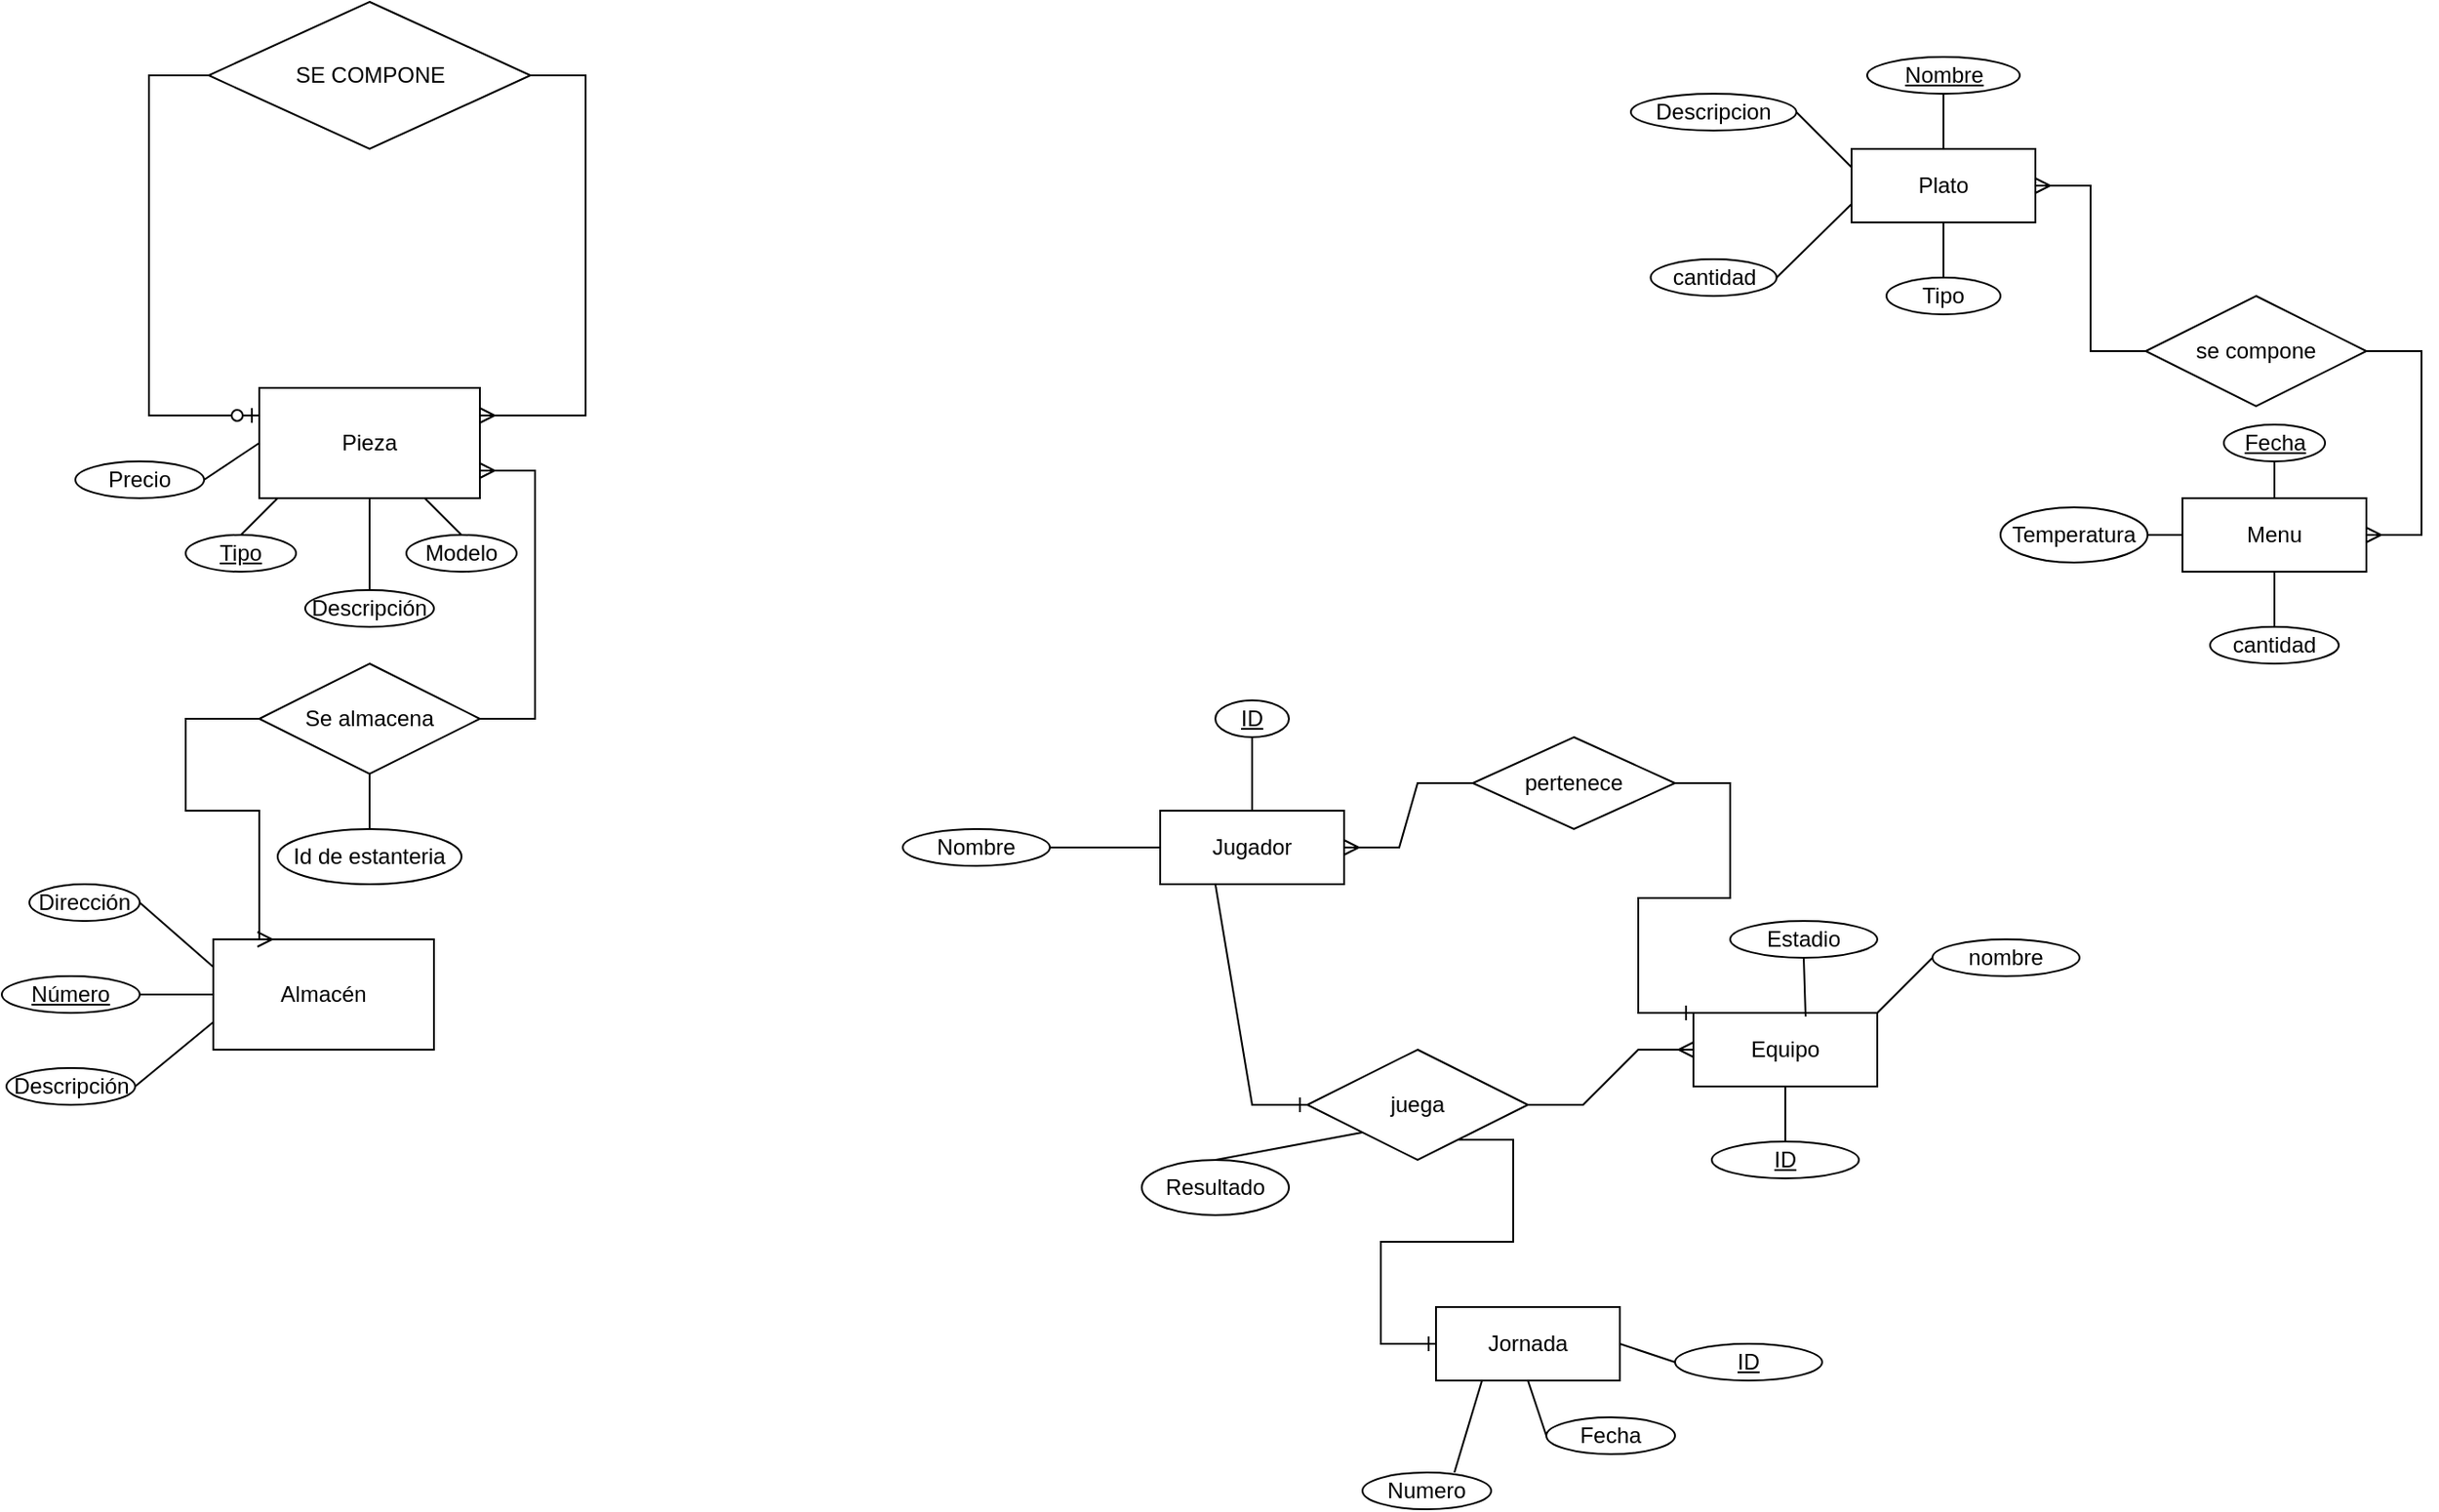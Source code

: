 <mxfile version="16.5.2" type="device"><diagram id="lG5pP6LHf4_9J3odOo0D" name="Page-1"><mxGraphModel dx="1422" dy="1931" grid="1" gridSize="10" guides="1" tooltips="1" connect="1" arrows="1" fold="1" page="1" pageScale="1" pageWidth="827" pageHeight="1169" math="0" shadow="0"><root><mxCell id="0"/><mxCell id="1" parent="0"/><mxCell id="CVKsc3IkQWAMqix2Eaix-1" value="Pieza" style="rounded=0;whiteSpace=wrap;html=1;" parent="1" vertex="1"><mxGeometry x="170" y="40" width="120" height="60" as="geometry"/></mxCell><mxCell id="CVKsc3IkQWAMqix2Eaix-2" value="&lt;u&gt;Tipo&lt;/u&gt;" style="ellipse;whiteSpace=wrap;html=1;" parent="1" vertex="1"><mxGeometry x="130" y="120" width="60" height="20" as="geometry"/></mxCell><mxCell id="CVKsc3IkQWAMqix2Eaix-3" value="Modelo" style="ellipse;whiteSpace=wrap;html=1;" parent="1" vertex="1"><mxGeometry x="250" y="120" width="60" height="20" as="geometry"/></mxCell><mxCell id="CVKsc3IkQWAMqix2Eaix-4" value="" style="endArrow=none;html=1;rounded=0;" parent="1" edge="1"><mxGeometry width="50" height="50" relative="1" as="geometry"><mxPoint x="160" y="120" as="sourcePoint"/><mxPoint x="180" y="100" as="targetPoint"/></mxGeometry></mxCell><mxCell id="CVKsc3IkQWAMqix2Eaix-5" value="" style="endArrow=none;html=1;rounded=0;exitX=0.5;exitY=0;exitDx=0;exitDy=0;" parent="1" source="CVKsc3IkQWAMqix2Eaix-3" target="CVKsc3IkQWAMqix2Eaix-1" edge="1"><mxGeometry width="50" height="50" relative="1" as="geometry"><mxPoint x="200" y="150" as="sourcePoint"/><mxPoint x="250" y="100" as="targetPoint"/></mxGeometry></mxCell><mxCell id="CVKsc3IkQWAMqix2Eaix-6" value="Descripción" style="ellipse;whiteSpace=wrap;html=1;" parent="1" vertex="1"><mxGeometry x="195" y="150" width="70" height="20" as="geometry"/></mxCell><mxCell id="CVKsc3IkQWAMqix2Eaix-7" value="" style="endArrow=none;html=1;rounded=0;entryX=0.5;entryY=1;entryDx=0;entryDy=0;exitX=0.5;exitY=0;exitDx=0;exitDy=0;" parent="1" source="CVKsc3IkQWAMqix2Eaix-6" target="CVKsc3IkQWAMqix2Eaix-1" edge="1"><mxGeometry width="50" height="50" relative="1" as="geometry"><mxPoint x="200" y="150" as="sourcePoint"/><mxPoint x="250" y="100" as="targetPoint"/></mxGeometry></mxCell><mxCell id="CVKsc3IkQWAMqix2Eaix-8" style="edgeStyle=orthogonalEdgeStyle;rounded=0;orthogonalLoop=1;jettySize=auto;html=1;exitX=0.5;exitY=1;exitDx=0;exitDy=0;" parent="1" source="CVKsc3IkQWAMqix2Eaix-3" target="CVKsc3IkQWAMqix2Eaix-3" edge="1"><mxGeometry relative="1" as="geometry"/></mxCell><mxCell id="CVKsc3IkQWAMqix2Eaix-9" value="Precio" style="ellipse;whiteSpace=wrap;html=1;" parent="1" vertex="1"><mxGeometry x="70" y="80" width="70" height="20" as="geometry"/></mxCell><mxCell id="CVKsc3IkQWAMqix2Eaix-10" value="" style="endArrow=none;html=1;rounded=0;entryX=0;entryY=0.5;entryDx=0;entryDy=0;exitX=1;exitY=0.5;exitDx=0;exitDy=0;" parent="1" source="CVKsc3IkQWAMqix2Eaix-9" target="CVKsc3IkQWAMqix2Eaix-1" edge="1"><mxGeometry width="50" height="50" relative="1" as="geometry"><mxPoint x="60" y="150" as="sourcePoint"/><mxPoint x="110" y="100" as="targetPoint"/></mxGeometry></mxCell><mxCell id="CVKsc3IkQWAMqix2Eaix-11" value="SE COMPONE" style="rhombus;whiteSpace=wrap;html=1;" parent="1" vertex="1"><mxGeometry x="142.5" y="-170" width="175" height="80" as="geometry"/></mxCell><mxCell id="CVKsc3IkQWAMqix2Eaix-12" value="" style="edgeStyle=entityRelationEdgeStyle;fontSize=12;html=1;endArrow=ERmany;rounded=0;entryX=1;entryY=0.25;entryDx=0;entryDy=0;" parent="1" source="CVKsc3IkQWAMqix2Eaix-11" target="CVKsc3IkQWAMqix2Eaix-1" edge="1"><mxGeometry width="100" height="100" relative="1" as="geometry"><mxPoint x="300" y="-70" as="sourcePoint"/><mxPoint x="320" y="49" as="targetPoint"/></mxGeometry></mxCell><mxCell id="CVKsc3IkQWAMqix2Eaix-13" value="" style="edgeStyle=orthogonalEdgeStyle;fontSize=12;html=1;endArrow=ERzeroToOne;endFill=1;rounded=0;entryX=0;entryY=0.25;entryDx=0;entryDy=0;exitX=0;exitY=0.5;exitDx=0;exitDy=0;" parent="1" source="CVKsc3IkQWAMqix2Eaix-11" target="CVKsc3IkQWAMqix2Eaix-1" edge="1"><mxGeometry width="100" height="100" relative="1" as="geometry"><mxPoint x="110" y="-70" as="sourcePoint"/><mxPoint x="130" y="10" as="targetPoint"/><Array as="points"><mxPoint x="110" y="-130"/><mxPoint x="110" y="55"/></Array></mxGeometry></mxCell><mxCell id="CVKsc3IkQWAMqix2Eaix-14" value="Almacén" style="rounded=0;whiteSpace=wrap;html=1;" parent="1" vertex="1"><mxGeometry x="145" y="340" width="120" height="60" as="geometry"/></mxCell><mxCell id="CVKsc3IkQWAMqix2Eaix-15" value="&lt;u&gt;Número&lt;/u&gt;" style="ellipse;whiteSpace=wrap;html=1;" parent="1" vertex="1"><mxGeometry x="30" y="360" width="75" height="20" as="geometry"/></mxCell><mxCell id="CVKsc3IkQWAMqix2Eaix-16" value="" style="endArrow=none;html=1;rounded=0;entryX=1;entryY=0.5;entryDx=0;entryDy=0;exitX=0;exitY=0.5;exitDx=0;exitDy=0;" parent="1" source="CVKsc3IkQWAMqix2Eaix-14" target="CVKsc3IkQWAMqix2Eaix-15" edge="1"><mxGeometry relative="1" as="geometry"><mxPoint x="130" y="390" as="sourcePoint"/><mxPoint x="290" y="390" as="targetPoint"/></mxGeometry></mxCell><mxCell id="CVKsc3IkQWAMqix2Eaix-17" value="Descripción" style="ellipse;whiteSpace=wrap;html=1;" parent="1" vertex="1"><mxGeometry x="32.5" y="410" width="70" height="20" as="geometry"/></mxCell><mxCell id="CVKsc3IkQWAMqix2Eaix-18" value="" style="endArrow=none;html=1;rounded=0;entryX=1;entryY=0.5;entryDx=0;entryDy=0;exitX=0;exitY=0.75;exitDx=0;exitDy=0;" parent="1" source="CVKsc3IkQWAMqix2Eaix-14" target="CVKsc3IkQWAMqix2Eaix-17" edge="1"><mxGeometry width="50" height="50" relative="1" as="geometry"><mxPoint x="240" y="160" as="sourcePoint"/><mxPoint x="240" y="110" as="targetPoint"/></mxGeometry></mxCell><mxCell id="CVKsc3IkQWAMqix2Eaix-19" value="Dirección" style="ellipse;whiteSpace=wrap;html=1;" parent="1" vertex="1"><mxGeometry x="45" y="310" width="60" height="20" as="geometry"/></mxCell><mxCell id="CVKsc3IkQWAMqix2Eaix-20" value="" style="endArrow=none;html=1;rounded=0;entryX=1;entryY=0.5;entryDx=0;entryDy=0;exitX=0;exitY=0.25;exitDx=0;exitDy=0;" parent="1" source="CVKsc3IkQWAMqix2Eaix-14" target="CVKsc3IkQWAMqix2Eaix-19" edge="1"><mxGeometry width="50" height="50" relative="1" as="geometry"><mxPoint x="240" y="160" as="sourcePoint"/><mxPoint x="240" y="110" as="targetPoint"/></mxGeometry></mxCell><mxCell id="CVKsc3IkQWAMqix2Eaix-21" value="Se almacena" style="shape=rhombus;perimeter=rhombusPerimeter;whiteSpace=wrap;html=1;align=center;" parent="1" vertex="1"><mxGeometry x="170" y="190" width="120" height="60" as="geometry"/></mxCell><mxCell id="CVKsc3IkQWAMqix2Eaix-22" value="" style="edgeStyle=entityRelationEdgeStyle;fontSize=12;html=1;endArrow=ERmany;rounded=0;entryX=1;entryY=0.75;entryDx=0;entryDy=0;exitX=1;exitY=0.5;exitDx=0;exitDy=0;" parent="1" source="CVKsc3IkQWAMqix2Eaix-21" target="CVKsc3IkQWAMqix2Eaix-1" edge="1"><mxGeometry width="100" height="100" relative="1" as="geometry"><mxPoint x="330" y="380" as="sourcePoint"/><mxPoint x="430" y="280" as="targetPoint"/></mxGeometry></mxCell><mxCell id="CVKsc3IkQWAMqix2Eaix-23" value="Id de estanteria" style="ellipse;whiteSpace=wrap;html=1;align=center;" parent="1" vertex="1"><mxGeometry x="180" y="280" width="100" height="30" as="geometry"/></mxCell><mxCell id="CVKsc3IkQWAMqix2Eaix-24" value="" style="endArrow=none;html=1;rounded=0;exitX=0.5;exitY=1;exitDx=0;exitDy=0;entryX=0.5;entryY=0;entryDx=0;entryDy=0;" parent="1" source="CVKsc3IkQWAMqix2Eaix-21" target="CVKsc3IkQWAMqix2Eaix-23" edge="1"><mxGeometry relative="1" as="geometry"><mxPoint x="290" y="250" as="sourcePoint"/><mxPoint x="450" y="250" as="targetPoint"/></mxGeometry></mxCell><mxCell id="CVKsc3IkQWAMqix2Eaix-25" value="Jugador" style="whiteSpace=wrap;html=1;align=center;" parent="1" vertex="1"><mxGeometry x="660" y="270" width="100" height="40" as="geometry"/></mxCell><mxCell id="CVKsc3IkQWAMqix2Eaix-26" value="Equipo" style="rounded=0;whiteSpace=wrap;html=1;" parent="1" vertex="1"><mxGeometry x="950" y="380" width="100" height="40" as="geometry"/></mxCell><mxCell id="CVKsc3IkQWAMqix2Eaix-27" value="Jornada" style="whiteSpace=wrap;html=1;align=center;" parent="1" vertex="1"><mxGeometry x="810" y="540" width="100" height="40" as="geometry"/></mxCell><mxCell id="CVKsc3IkQWAMqix2Eaix-28" value="" style="endArrow=none;html=1;rounded=0;entryX=0.25;entryY=1;entryDx=0;entryDy=0;exitX=1;exitY=0.5;exitDx=0;exitDy=0;" parent="1" target="CVKsc3IkQWAMqix2Eaix-27" edge="1"><mxGeometry width="50" height="50" relative="1" as="geometry"><mxPoint x="820" y="630" as="sourcePoint"/><mxPoint x="830" y="690" as="targetPoint"/></mxGeometry></mxCell><mxCell id="CVKsc3IkQWAMqix2Eaix-29" value="Fecha" style="ellipse;whiteSpace=wrap;html=1;align=center;" parent="1" vertex="1"><mxGeometry x="870" y="600" width="70" height="20" as="geometry"/></mxCell><mxCell id="CVKsc3IkQWAMqix2Eaix-30" value="" style="endArrow=none;html=1;rounded=0;entryX=0.5;entryY=1;entryDx=0;entryDy=0;exitX=0;exitY=0.5;exitDx=0;exitDy=0;" parent="1" source="CVKsc3IkQWAMqix2Eaix-29" target="CVKsc3IkQWAMqix2Eaix-27" edge="1"><mxGeometry width="50" height="50" relative="1" as="geometry"><mxPoint x="810" y="800" as="sourcePoint"/><mxPoint x="860" y="750" as="targetPoint"/></mxGeometry></mxCell><mxCell id="CVKsc3IkQWAMqix2Eaix-31" value="juega" style="shape=rhombus;perimeter=rhombusPerimeter;whiteSpace=wrap;html=1;align=center;" parent="1" vertex="1"><mxGeometry x="740" y="400" width="120" height="60" as="geometry"/></mxCell><mxCell id="CVKsc3IkQWAMqix2Eaix-32" value="ID" style="ellipse;whiteSpace=wrap;html=1;align=center;fontStyle=4;" parent="1" vertex="1"><mxGeometry x="960" y="450" width="80" height="20" as="geometry"/></mxCell><mxCell id="CVKsc3IkQWAMqix2Eaix-33" value="" style="endArrow=none;html=1;rounded=0;entryX=0.5;entryY=1;entryDx=0;entryDy=0;exitX=0.5;exitY=0;exitDx=0;exitDy=0;" parent="1" source="CVKsc3IkQWAMqix2Eaix-32" target="CVKsc3IkQWAMqix2Eaix-26" edge="1"><mxGeometry relative="1" as="geometry"><mxPoint x="790" y="440" as="sourcePoint"/><mxPoint x="950" y="440" as="targetPoint"/></mxGeometry></mxCell><mxCell id="CVKsc3IkQWAMqix2Eaix-34" value="Estadio" style="ellipse;whiteSpace=wrap;html=1;align=center;" parent="1" vertex="1"><mxGeometry x="970" y="330" width="80" height="20" as="geometry"/></mxCell><mxCell id="CVKsc3IkQWAMqix2Eaix-35" value="" style="endArrow=none;html=1;rounded=0;entryX=0.61;entryY=0.05;entryDx=0;entryDy=0;entryPerimeter=0;exitX=0.5;exitY=1;exitDx=0;exitDy=0;" parent="1" source="CVKsc3IkQWAMqix2Eaix-34" target="CVKsc3IkQWAMqix2Eaix-26" edge="1"><mxGeometry relative="1" as="geometry"><mxPoint x="830" y="360" as="sourcePoint"/><mxPoint x="990" y="360" as="targetPoint"/></mxGeometry></mxCell><mxCell id="CVKsc3IkQWAMqix2Eaix-36" value="pertenece" style="shape=rhombus;perimeter=rhombusPerimeter;whiteSpace=wrap;html=1;align=center;" parent="1" vertex="1"><mxGeometry x="830" y="230" width="110" height="50" as="geometry"/></mxCell><mxCell id="CVKsc3IkQWAMqix2Eaix-37" value="" style="edgeStyle=entityRelationEdgeStyle;fontSize=12;html=1;endArrow=ERone;endFill=1;rounded=0;entryX=0;entryY=0;entryDx=0;entryDy=0;exitX=1;exitY=0.5;exitDx=0;exitDy=0;" parent="1" source="CVKsc3IkQWAMqix2Eaix-36" target="CVKsc3IkQWAMqix2Eaix-26" edge="1"><mxGeometry width="100" height="100" relative="1" as="geometry"><mxPoint x="720" y="500" as="sourcePoint"/><mxPoint x="820" y="400" as="targetPoint"/></mxGeometry></mxCell><mxCell id="CVKsc3IkQWAMqix2Eaix-38" value="" style="edgeStyle=entityRelationEdgeStyle;fontSize=12;html=1;endArrow=ERmany;rounded=0;entryX=1;entryY=0.5;entryDx=0;entryDy=0;exitX=0;exitY=0.5;exitDx=0;exitDy=0;" parent="1" source="CVKsc3IkQWAMqix2Eaix-36" target="CVKsc3IkQWAMqix2Eaix-25" edge="1"><mxGeometry width="100" height="100" relative="1" as="geometry"><mxPoint x="800" y="370" as="sourcePoint"/><mxPoint x="900" y="270" as="targetPoint"/></mxGeometry></mxCell><mxCell id="CVKsc3IkQWAMqix2Eaix-39" value="Nombre" style="ellipse;whiteSpace=wrap;html=1;align=center;" parent="1" vertex="1"><mxGeometry x="520" y="280" width="80" height="20" as="geometry"/></mxCell><mxCell id="CVKsc3IkQWAMqix2Eaix-40" value="" style="endArrow=none;html=1;rounded=0;entryX=0;entryY=0.5;entryDx=0;entryDy=0;exitX=1;exitY=0.5;exitDx=0;exitDy=0;" parent="1" source="CVKsc3IkQWAMqix2Eaix-39" target="CVKsc3IkQWAMqix2Eaix-25" edge="1"><mxGeometry relative="1" as="geometry"><mxPoint x="570" y="350" as="sourcePoint"/><mxPoint x="730" y="350" as="targetPoint"/></mxGeometry></mxCell><mxCell id="CVKsc3IkQWAMqix2Eaix-41" value="ID" style="ellipse;whiteSpace=wrap;html=1;align=center;fontStyle=4;" parent="1" vertex="1"><mxGeometry x="690" y="210" width="40" height="20" as="geometry"/></mxCell><mxCell id="CVKsc3IkQWAMqix2Eaix-42" value="" style="endArrow=none;html=1;rounded=0;entryX=0.5;entryY=0;entryDx=0;entryDy=0;exitX=0.5;exitY=1;exitDx=0;exitDy=0;" parent="1" source="CVKsc3IkQWAMqix2Eaix-41" target="CVKsc3IkQWAMqix2Eaix-25" edge="1"><mxGeometry relative="1" as="geometry"><mxPoint x="710" y="240" as="sourcePoint"/><mxPoint x="870" y="240" as="targetPoint"/></mxGeometry></mxCell><mxCell id="CVKsc3IkQWAMqix2Eaix-43" value="" style="edgeStyle=entityRelationEdgeStyle;fontSize=12;html=1;endArrow=ERmany;rounded=0;entryX=0;entryY=0.5;entryDx=0;entryDy=0;exitX=1;exitY=0.5;exitDx=0;exitDy=0;" parent="1" source="CVKsc3IkQWAMqix2Eaix-31" target="CVKsc3IkQWAMqix2Eaix-26" edge="1"><mxGeometry width="100" height="100" relative="1" as="geometry"><mxPoint x="1060" y="540" as="sourcePoint"/><mxPoint x="1160" y="440" as="targetPoint"/></mxGeometry></mxCell><mxCell id="CVKsc3IkQWAMqix2Eaix-44" value="" style="edgeStyle=entityRelationEdgeStyle;fontSize=12;html=1;endArrow=ERone;endFill=1;rounded=0;exitX=0.683;exitY=0.817;exitDx=0;exitDy=0;exitPerimeter=0;" parent="1" source="CVKsc3IkQWAMqix2Eaix-31" edge="1"><mxGeometry width="100" height="100" relative="1" as="geometry"><mxPoint x="810" y="460" as="sourcePoint"/><mxPoint x="810" y="560" as="targetPoint"/></mxGeometry></mxCell><mxCell id="CVKsc3IkQWAMqix2Eaix-45" value="Resultado" style="ellipse;whiteSpace=wrap;html=1;align=center;" parent="1" vertex="1"><mxGeometry x="650" y="460" width="80" height="30" as="geometry"/></mxCell><mxCell id="CVKsc3IkQWAMqix2Eaix-46" value="" style="endArrow=none;html=1;rounded=0;exitX=0;exitY=1;exitDx=0;exitDy=0;entryX=0.5;entryY=0;entryDx=0;entryDy=0;" parent="1" source="CVKsc3IkQWAMqix2Eaix-31" target="CVKsc3IkQWAMqix2Eaix-45" edge="1"><mxGeometry relative="1" as="geometry"><mxPoint x="1000" y="550" as="sourcePoint"/><mxPoint x="1160" y="550" as="targetPoint"/></mxGeometry></mxCell><mxCell id="CVKsc3IkQWAMqix2Eaix-47" value="Plato" style="whiteSpace=wrap;html=1;align=center;" parent="1" vertex="1"><mxGeometry x="1036" y="-90" width="100" height="40" as="geometry"/></mxCell><mxCell id="CVKsc3IkQWAMqix2Eaix-48" value="Menu" style="whiteSpace=wrap;html=1;align=center;" parent="1" vertex="1"><mxGeometry x="1216" y="100" width="100" height="40" as="geometry"/></mxCell><mxCell id="CVKsc3IkQWAMqix2Eaix-49" value="se compone" style="shape=rhombus;perimeter=rhombusPerimeter;whiteSpace=wrap;html=1;align=center;" parent="1" vertex="1"><mxGeometry x="1196" y="-10" width="120" height="60" as="geometry"/></mxCell><mxCell id="CVKsc3IkQWAMqix2Eaix-50" value="" style="edgeStyle=entityRelationEdgeStyle;fontSize=12;html=1;endArrow=ERmany;rounded=0;entryX=1;entryY=0.5;entryDx=0;entryDy=0;exitX=0;exitY=0.5;exitDx=0;exitDy=0;" parent="1" source="CVKsc3IkQWAMqix2Eaix-49" target="CVKsc3IkQWAMqix2Eaix-47" edge="1"><mxGeometry width="100" height="100" relative="1" as="geometry"><mxPoint x="1076" y="170" as="sourcePoint"/><mxPoint x="1176" y="70" as="targetPoint"/></mxGeometry></mxCell><mxCell id="CVKsc3IkQWAMqix2Eaix-51" value="" style="edgeStyle=entityRelationEdgeStyle;fontSize=12;html=1;endArrow=ERmany;rounded=0;entryX=1;entryY=0.5;entryDx=0;entryDy=0;exitX=1;exitY=0.5;exitDx=0;exitDy=0;" parent="1" source="CVKsc3IkQWAMqix2Eaix-49" target="CVKsc3IkQWAMqix2Eaix-48" edge="1"><mxGeometry width="100" height="100" relative="1" as="geometry"><mxPoint x="1096" y="260" as="sourcePoint"/><mxPoint x="1196" y="160" as="targetPoint"/></mxGeometry></mxCell><mxCell id="CVKsc3IkQWAMqix2Eaix-52" value="Nombre" style="ellipse;whiteSpace=wrap;html=1;align=center;fontStyle=4;" parent="1" vertex="1"><mxGeometry x="1044.5" y="-140" width="83" height="20" as="geometry"/></mxCell><mxCell id="CVKsc3IkQWAMqix2Eaix-53" value="" style="endArrow=none;html=1;rounded=0;exitX=0.5;exitY=1;exitDx=0;exitDy=0;entryX=0.5;entryY=0;entryDx=0;entryDy=0;" parent="1" source="CVKsc3IkQWAMqix2Eaix-52" target="CVKsc3IkQWAMqix2Eaix-47" edge="1"><mxGeometry relative="1" as="geometry"><mxPoint x="1096" y="-120" as="sourcePoint"/><mxPoint x="1256" y="-120" as="targetPoint"/></mxGeometry></mxCell><mxCell id="CVKsc3IkQWAMqix2Eaix-54" value="Descripcion" style="ellipse;whiteSpace=wrap;html=1;align=center;" parent="1" vertex="1"><mxGeometry x="916" y="-120" width="90" height="20" as="geometry"/></mxCell><mxCell id="CVKsc3IkQWAMqix2Eaix-55" value="" style="endArrow=none;html=1;rounded=0;exitX=1;exitY=0.5;exitDx=0;exitDy=0;entryX=0;entryY=0.25;entryDx=0;entryDy=0;" parent="1" source="CVKsc3IkQWAMqix2Eaix-54" target="CVKsc3IkQWAMqix2Eaix-47" edge="1"><mxGeometry relative="1" as="geometry"><mxPoint x="956" y="-10" as="sourcePoint"/><mxPoint x="1116" y="-10" as="targetPoint"/></mxGeometry></mxCell><mxCell id="CVKsc3IkQWAMqix2Eaix-56" value="Tipo" style="ellipse;whiteSpace=wrap;html=1;align=center;" parent="1" vertex="1"><mxGeometry x="1055" y="-20" width="62" height="20" as="geometry"/></mxCell><mxCell id="CVKsc3IkQWAMqix2Eaix-57" value="" style="endArrow=none;html=1;rounded=0;entryX=0.5;entryY=0;entryDx=0;entryDy=0;exitX=0.5;exitY=1;exitDx=0;exitDy=0;" parent="1" source="CVKsc3IkQWAMqix2Eaix-47" target="CVKsc3IkQWAMqix2Eaix-56" edge="1"><mxGeometry relative="1" as="geometry"><mxPoint x="926" y="-10" as="sourcePoint"/><mxPoint x="1086" y="-10" as="targetPoint"/></mxGeometry></mxCell><mxCell id="CVKsc3IkQWAMqix2Eaix-58" value="cantidad" style="ellipse;whiteSpace=wrap;html=1;align=center;" parent="1" vertex="1"><mxGeometry x="1231" y="170" width="70" height="20" as="geometry"/></mxCell><mxCell id="CVKsc3IkQWAMqix2Eaix-59" value="" style="endArrow=none;html=1;rounded=0;exitX=0.5;exitY=1;exitDx=0;exitDy=0;entryX=0.5;entryY=0;entryDx=0;entryDy=0;" parent="1" source="CVKsc3IkQWAMqix2Eaix-48" target="CVKsc3IkQWAMqix2Eaix-58" edge="1"><mxGeometry relative="1" as="geometry"><mxPoint x="1116" y="150" as="sourcePoint"/><mxPoint x="1276" y="150" as="targetPoint"/></mxGeometry></mxCell><mxCell id="CVKsc3IkQWAMqix2Eaix-60" value="Fecha" style="ellipse;whiteSpace=wrap;html=1;align=center;fontStyle=4;" parent="1" vertex="1"><mxGeometry x="1238.5" y="60" width="55" height="20" as="geometry"/></mxCell><mxCell id="CVKsc3IkQWAMqix2Eaix-61" value="" style="endArrow=none;html=1;rounded=0;entryX=0.5;entryY=1;entryDx=0;entryDy=0;exitX=0.5;exitY=0;exitDx=0;exitDy=0;" parent="1" source="CVKsc3IkQWAMqix2Eaix-48" target="CVKsc3IkQWAMqix2Eaix-60" edge="1"><mxGeometry relative="1" as="geometry"><mxPoint x="1076" y="80" as="sourcePoint"/><mxPoint x="1236" y="80" as="targetPoint"/></mxGeometry></mxCell><mxCell id="CVKsc3IkQWAMqix2Eaix-62" value="Temperatura" style="ellipse;whiteSpace=wrap;html=1;align=center;" parent="1" vertex="1"><mxGeometry x="1117" y="105" width="80" height="30" as="geometry"/></mxCell><mxCell id="CVKsc3IkQWAMqix2Eaix-63" value="" style="endArrow=none;html=1;rounded=0;entryX=0;entryY=0.5;entryDx=0;entryDy=0;exitX=1;exitY=0.5;exitDx=0;exitDy=0;" parent="1" source="CVKsc3IkQWAMqix2Eaix-62" target="CVKsc3IkQWAMqix2Eaix-48" edge="1"><mxGeometry relative="1" as="geometry"><mxPoint x="1066" y="210" as="sourcePoint"/><mxPoint x="1226" y="210" as="targetPoint"/></mxGeometry></mxCell><mxCell id="CVKsc3IkQWAMqix2Eaix-64" value="cantidad" style="ellipse;whiteSpace=wrap;html=1;align=center;" parent="1" vertex="1"><mxGeometry x="926.75" y="-30" width="68.5" height="20" as="geometry"/></mxCell><mxCell id="CVKsc3IkQWAMqix2Eaix-65" value="" style="endArrow=none;html=1;rounded=0;exitX=1;exitY=0.5;exitDx=0;exitDy=0;" parent="1" source="CVKsc3IkQWAMqix2Eaix-64" edge="1"><mxGeometry relative="1" as="geometry"><mxPoint x="876" as="sourcePoint"/><mxPoint x="1036" y="-60" as="targetPoint"/></mxGeometry></mxCell><mxCell id="CVKsc3IkQWAMqix2Eaix-66" value="nombre" style="ellipse;whiteSpace=wrap;html=1;align=center;" parent="1" vertex="1"><mxGeometry x="1080" y="340" width="80" height="20" as="geometry"/></mxCell><mxCell id="CVKsc3IkQWAMqix2Eaix-67" value="" style="endArrow=none;html=1;rounded=0;entryX=1;entryY=0;entryDx=0;entryDy=0;exitX=0;exitY=0.5;exitDx=0;exitDy=0;" parent="1" source="CVKsc3IkQWAMqix2Eaix-66" target="CVKsc3IkQWAMqix2Eaix-26" edge="1"><mxGeometry relative="1" as="geometry"><mxPoint x="1090" y="360" as="sourcePoint"/><mxPoint x="1010" y="430" as="targetPoint"/></mxGeometry></mxCell><mxCell id="CVKsc3IkQWAMqix2Eaix-68" value="" style="edgeStyle=entityRelationEdgeStyle;fontSize=12;html=1;endArrow=ERone;endFill=1;rounded=0;exitX=0;exitY=1;exitDx=0;exitDy=0;" parent="1" source="CVKsc3IkQWAMqix2Eaix-25" target="CVKsc3IkQWAMqix2Eaix-31" edge="1"><mxGeometry width="100" height="100" relative="1" as="geometry"><mxPoint x="950" y="265" as="sourcePoint"/><mxPoint x="960" y="390" as="targetPoint"/></mxGeometry></mxCell><mxCell id="CVKsc3IkQWAMqix2Eaix-69" value="ID" style="ellipse;whiteSpace=wrap;html=1;align=center;fontStyle=4;" parent="1" vertex="1"><mxGeometry x="940" y="560" width="80" height="20" as="geometry"/></mxCell><mxCell id="CVKsc3IkQWAMqix2Eaix-70" value="" style="endArrow=none;html=1;rounded=0;entryX=1;entryY=0.5;entryDx=0;entryDy=0;exitX=0;exitY=0.5;exitDx=0;exitDy=0;" parent="1" source="CVKsc3IkQWAMqix2Eaix-69" target="CVKsc3IkQWAMqix2Eaix-27" edge="1"><mxGeometry width="50" height="50" relative="1" as="geometry"><mxPoint x="880" y="620" as="sourcePoint"/><mxPoint x="870" y="590" as="targetPoint"/></mxGeometry></mxCell><mxCell id="CVKsc3IkQWAMqix2Eaix-71" value="Numero" style="ellipse;whiteSpace=wrap;html=1;align=center;" parent="1" vertex="1"><mxGeometry x="770" y="630" width="70" height="20" as="geometry"/></mxCell><mxCell id="CVKsc3IkQWAMqix2Eaix-72" value="" style="edgeStyle=orthogonalEdgeStyle;fontSize=12;html=1;endArrow=ERmany;rounded=0;exitX=0;exitY=0.5;exitDx=0;exitDy=0;entryX=0.2;entryY=0;entryDx=0;entryDy=0;entryPerimeter=0;" parent="1" source="CVKsc3IkQWAMqix2Eaix-21" target="CVKsc3IkQWAMqix2Eaix-14" edge="1"><mxGeometry width="100" height="100" relative="1" as="geometry"><mxPoint x="40" y="170" as="sourcePoint"/><mxPoint x="170" y="320" as="targetPoint"/><Array as="points"><mxPoint x="130" y="220"/><mxPoint x="130" y="270"/><mxPoint x="170" y="270"/></Array></mxGeometry></mxCell></root></mxGraphModel></diagram></mxfile>